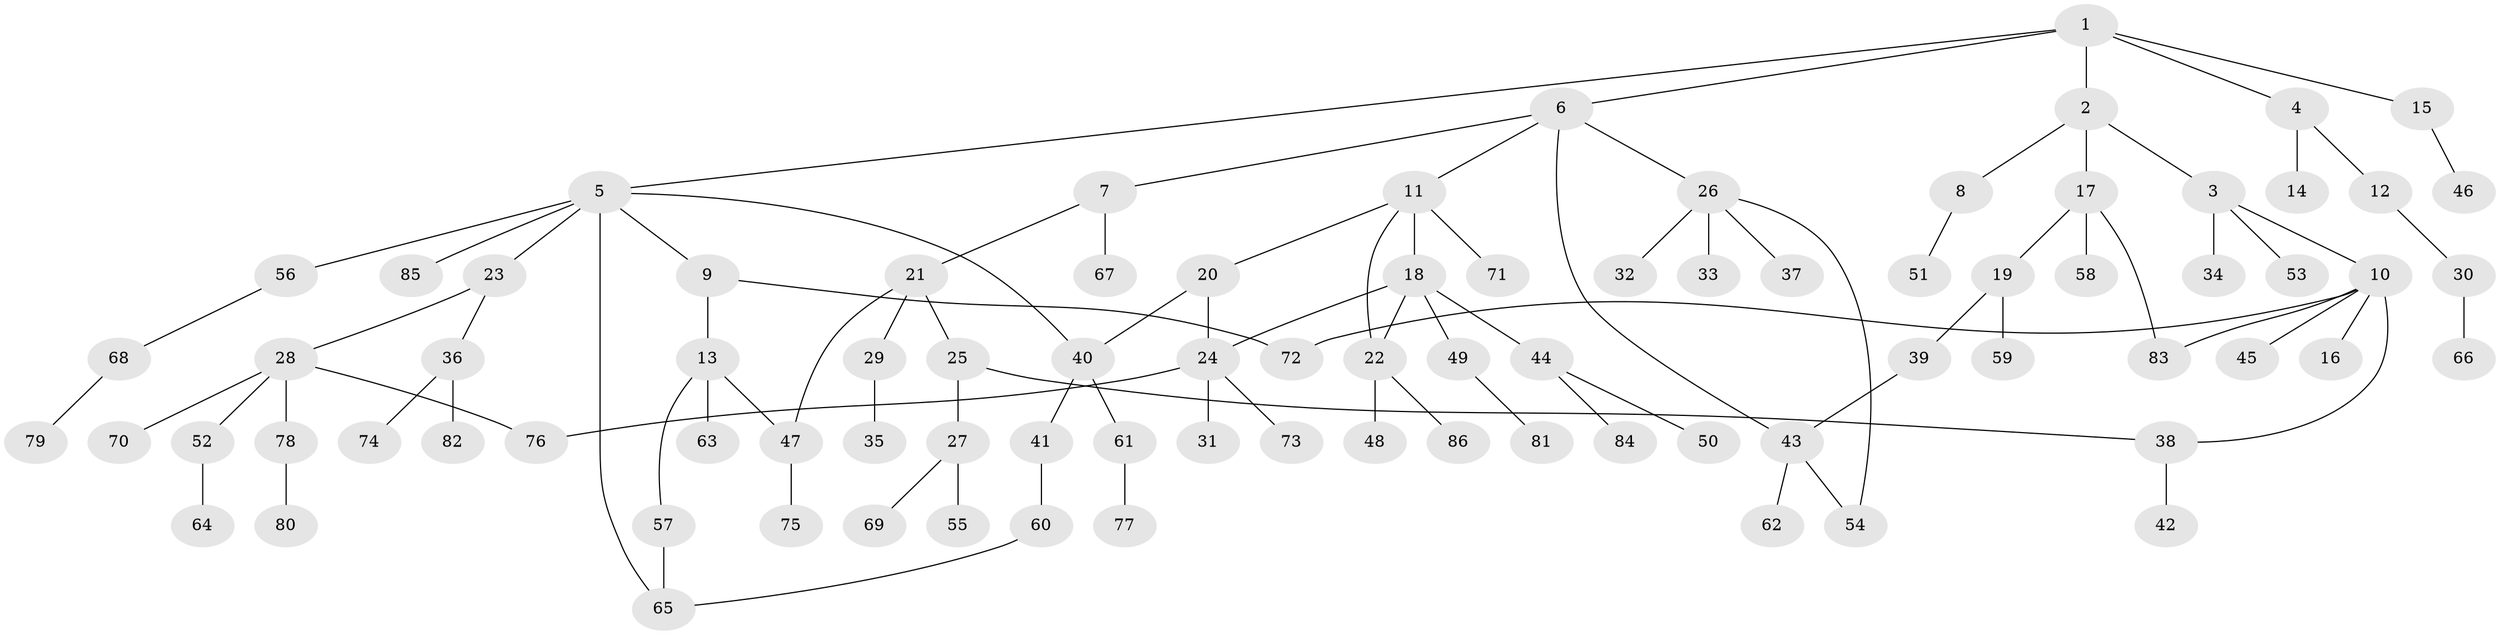 // Generated by graph-tools (version 1.1) at 2025/49/03/09/25 03:49:23]
// undirected, 86 vertices, 97 edges
graph export_dot {
graph [start="1"]
  node [color=gray90,style=filled];
  1;
  2;
  3;
  4;
  5;
  6;
  7;
  8;
  9;
  10;
  11;
  12;
  13;
  14;
  15;
  16;
  17;
  18;
  19;
  20;
  21;
  22;
  23;
  24;
  25;
  26;
  27;
  28;
  29;
  30;
  31;
  32;
  33;
  34;
  35;
  36;
  37;
  38;
  39;
  40;
  41;
  42;
  43;
  44;
  45;
  46;
  47;
  48;
  49;
  50;
  51;
  52;
  53;
  54;
  55;
  56;
  57;
  58;
  59;
  60;
  61;
  62;
  63;
  64;
  65;
  66;
  67;
  68;
  69;
  70;
  71;
  72;
  73;
  74;
  75;
  76;
  77;
  78;
  79;
  80;
  81;
  82;
  83;
  84;
  85;
  86;
  1 -- 2;
  1 -- 4;
  1 -- 5;
  1 -- 6;
  1 -- 15;
  2 -- 3;
  2 -- 8;
  2 -- 17;
  3 -- 10;
  3 -- 34;
  3 -- 53;
  4 -- 12;
  4 -- 14;
  5 -- 9;
  5 -- 23;
  5 -- 56;
  5 -- 85;
  5 -- 65;
  5 -- 40;
  6 -- 7;
  6 -- 11;
  6 -- 26;
  6 -- 43;
  7 -- 21;
  7 -- 67;
  8 -- 51;
  9 -- 13;
  9 -- 72;
  10 -- 16;
  10 -- 45;
  10 -- 72;
  10 -- 83;
  10 -- 38;
  11 -- 18;
  11 -- 20;
  11 -- 71;
  11 -- 22;
  12 -- 30;
  13 -- 47;
  13 -- 57;
  13 -- 63;
  15 -- 46;
  17 -- 19;
  17 -- 58;
  17 -- 83;
  18 -- 22;
  18 -- 44;
  18 -- 49;
  18 -- 24;
  19 -- 39;
  19 -- 59;
  20 -- 24;
  20 -- 40;
  21 -- 25;
  21 -- 29;
  21 -- 47;
  22 -- 48;
  22 -- 86;
  23 -- 28;
  23 -- 36;
  24 -- 31;
  24 -- 73;
  24 -- 76;
  25 -- 27;
  25 -- 38;
  26 -- 32;
  26 -- 33;
  26 -- 37;
  26 -- 54;
  27 -- 55;
  27 -- 69;
  28 -- 52;
  28 -- 70;
  28 -- 78;
  28 -- 76;
  29 -- 35;
  30 -- 66;
  36 -- 74;
  36 -- 82;
  38 -- 42;
  39 -- 43;
  40 -- 41;
  40 -- 61;
  41 -- 60;
  43 -- 54;
  43 -- 62;
  44 -- 50;
  44 -- 84;
  47 -- 75;
  49 -- 81;
  52 -- 64;
  56 -- 68;
  57 -- 65;
  60 -- 65;
  61 -- 77;
  68 -- 79;
  78 -- 80;
}
